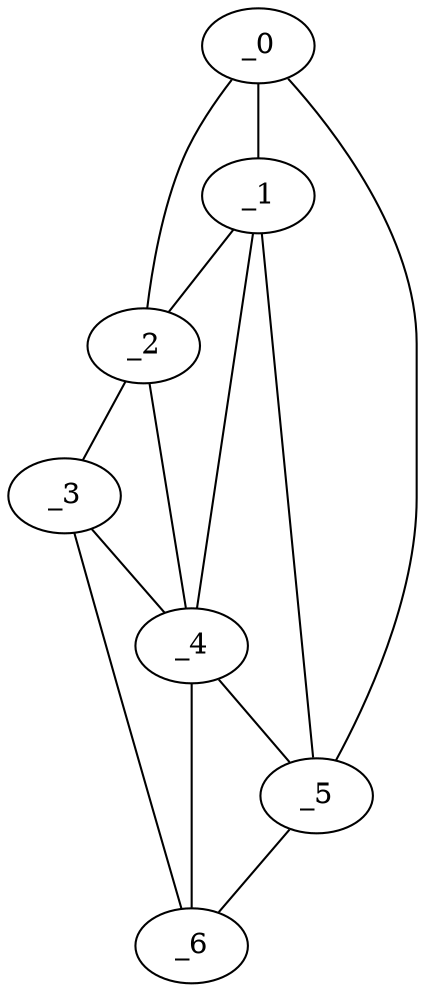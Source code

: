 graph "obj12__165.gxl" {
	_0	 [x=16,
		y=70];
	_1	 [x=40,
		y=73];
	_0 -- _1	 [valence=2];
	_2	 [x=72,
		y=123];
	_0 -- _2	 [valence=1];
	_5	 [x=99,
		y=20];
	_0 -- _5	 [valence=1];
	_1 -- _2	 [valence=1];
	_4	 [x=87,
		y=69];
	_1 -- _4	 [valence=2];
	_1 -- _5	 [valence=1];
	_3	 [x=86,
		y=120];
	_2 -- _3	 [valence=1];
	_2 -- _4	 [valence=2];
	_3 -- _4	 [valence=2];
	_6	 [x=124,
		y=62];
	_3 -- _6	 [valence=1];
	_4 -- _5	 [valence=2];
	_4 -- _6	 [valence=1];
	_5 -- _6	 [valence=1];
}
